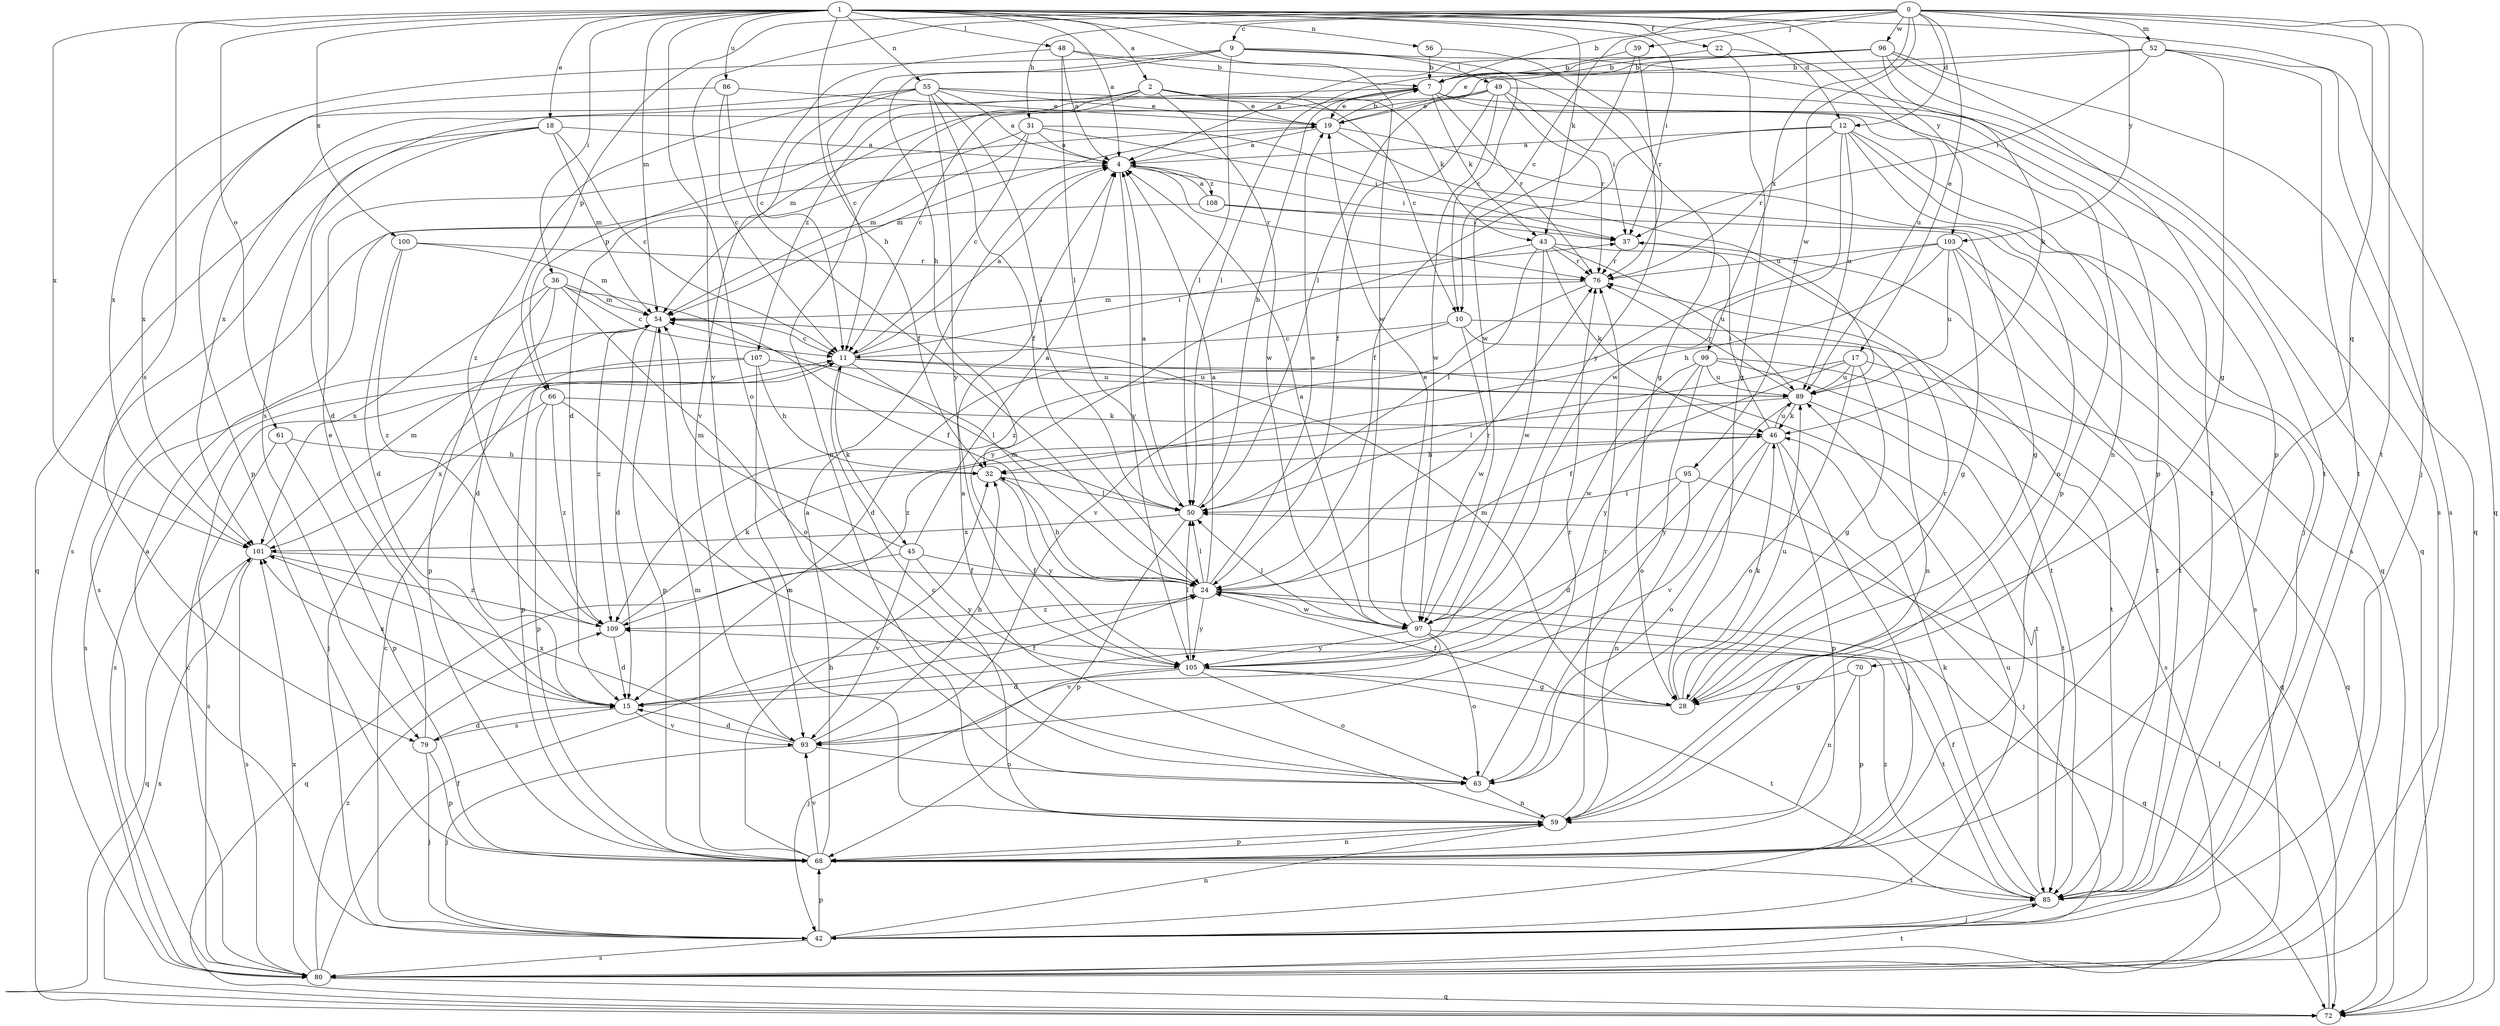 strict digraph  {
0;
1;
2;
4;
7;
9;
10;
11;
12;
15;
17;
18;
19;
22;
24;
28;
31;
32;
36;
37;
39;
42;
43;
45;
46;
48;
49;
50;
52;
54;
55;
56;
59;
61;
63;
66;
68;
70;
72;
76;
79;
80;
85;
86;
89;
93;
95;
96;
97;
99;
100;
101;
103;
105;
107;
108;
109;
0 -> 7  [label=b];
0 -> 9  [label=c];
0 -> 10  [label=c];
0 -> 12  [label=d];
0 -> 17  [label=e];
0 -> 31  [label=h];
0 -> 39  [label=j];
0 -> 42  [label=j];
0 -> 52  [label=m];
0 -> 66  [label=p];
0 -> 70  [label=q];
0 -> 85  [label=t];
0 -> 93  [label=v];
0 -> 95  [label=w];
0 -> 96  [label=w];
0 -> 99  [label=x];
0 -> 103  [label=y];
1 -> 2  [label=a];
1 -> 4  [label=a];
1 -> 12  [label=d];
1 -> 18  [label=e];
1 -> 22  [label=f];
1 -> 32  [label=h];
1 -> 36  [label=i];
1 -> 37  [label=i];
1 -> 43  [label=k];
1 -> 48  [label=l];
1 -> 54  [label=m];
1 -> 55  [label=n];
1 -> 56  [label=n];
1 -> 61  [label=o];
1 -> 63  [label=o];
1 -> 72  [label=q];
1 -> 79  [label=s];
1 -> 86  [label=u];
1 -> 97  [label=w];
1 -> 100  [label=x];
1 -> 101  [label=x];
1 -> 103  [label=y];
2 -> 10  [label=c];
2 -> 19  [label=e];
2 -> 43  [label=k];
2 -> 59  [label=n];
2 -> 66  [label=p];
2 -> 97  [label=w];
2 -> 107  [label=z];
4 -> 37  [label=i];
4 -> 76  [label=r];
4 -> 105  [label=y];
4 -> 108  [label=z];
7 -> 19  [label=e];
7 -> 43  [label=k];
7 -> 54  [label=m];
7 -> 59  [label=n];
7 -> 68  [label=p];
7 -> 76  [label=r];
7 -> 79  [label=s];
9 -> 10  [label=c];
9 -> 11  [label=c];
9 -> 32  [label=h];
9 -> 49  [label=l];
9 -> 50  [label=l];
9 -> 85  [label=t];
9 -> 101  [label=x];
10 -> 11  [label=c];
10 -> 15  [label=d];
10 -> 59  [label=n];
10 -> 85  [label=t];
10 -> 97  [label=w];
11 -> 4  [label=a];
11 -> 37  [label=i];
11 -> 42  [label=j];
11 -> 45  [label=k];
11 -> 50  [label=l];
11 -> 85  [label=t];
11 -> 89  [label=u];
12 -> 4  [label=a];
12 -> 24  [label=f];
12 -> 42  [label=j];
12 -> 68  [label=p];
12 -> 72  [label=q];
12 -> 76  [label=r];
12 -> 89  [label=u];
12 -> 97  [label=w];
15 -> 24  [label=f];
15 -> 79  [label=s];
15 -> 93  [label=v];
15 -> 101  [label=x];
17 -> 24  [label=f];
17 -> 28  [label=g];
17 -> 50  [label=l];
17 -> 63  [label=o];
17 -> 72  [label=q];
17 -> 89  [label=u];
18 -> 4  [label=a];
18 -> 11  [label=c];
18 -> 15  [label=d];
18 -> 54  [label=m];
18 -> 72  [label=q];
18 -> 80  [label=s];
19 -> 4  [label=a];
19 -> 7  [label=b];
19 -> 54  [label=m];
19 -> 59  [label=n];
19 -> 80  [label=s];
22 -> 7  [label=b];
22 -> 28  [label=g];
22 -> 89  [label=u];
24 -> 4  [label=a];
24 -> 19  [label=e];
24 -> 32  [label=h];
24 -> 50  [label=l];
24 -> 54  [label=m];
24 -> 72  [label=q];
24 -> 76  [label=r];
24 -> 97  [label=w];
24 -> 105  [label=y];
24 -> 109  [label=z];
28 -> 24  [label=f];
28 -> 46  [label=k];
28 -> 54  [label=m];
28 -> 76  [label=r];
28 -> 89  [label=u];
31 -> 4  [label=a];
31 -> 11  [label=c];
31 -> 15  [label=d];
31 -> 37  [label=i];
31 -> 54  [label=m];
31 -> 89  [label=u];
32 -> 50  [label=l];
32 -> 105  [label=y];
36 -> 11  [label=c];
36 -> 15  [label=d];
36 -> 24  [label=f];
36 -> 54  [label=m];
36 -> 63  [label=o];
36 -> 68  [label=p];
36 -> 101  [label=x];
37 -> 76  [label=r];
37 -> 85  [label=t];
39 -> 7  [label=b];
39 -> 97  [label=w];
39 -> 105  [label=y];
42 -> 4  [label=a];
42 -> 11  [label=c];
42 -> 59  [label=n];
42 -> 68  [label=p];
42 -> 80  [label=s];
42 -> 89  [label=u];
43 -> 46  [label=k];
43 -> 50  [label=l];
43 -> 76  [label=r];
43 -> 85  [label=t];
43 -> 89  [label=u];
43 -> 97  [label=w];
43 -> 105  [label=y];
45 -> 4  [label=a];
45 -> 24  [label=f];
45 -> 54  [label=m];
45 -> 72  [label=q];
45 -> 93  [label=v];
45 -> 105  [label=y];
46 -> 32  [label=h];
46 -> 37  [label=i];
46 -> 42  [label=j];
46 -> 63  [label=o];
46 -> 68  [label=p];
46 -> 89  [label=u];
46 -> 93  [label=v];
48 -> 4  [label=a];
48 -> 7  [label=b];
48 -> 11  [label=c];
48 -> 28  [label=g];
48 -> 50  [label=l];
49 -> 11  [label=c];
49 -> 19  [label=e];
49 -> 24  [label=f];
49 -> 37  [label=i];
49 -> 72  [label=q];
49 -> 76  [label=r];
49 -> 97  [label=w];
49 -> 101  [label=x];
50 -> 4  [label=a];
50 -> 7  [label=b];
50 -> 68  [label=p];
50 -> 101  [label=x];
52 -> 7  [label=b];
52 -> 28  [label=g];
52 -> 37  [label=i];
52 -> 50  [label=l];
52 -> 80  [label=s];
52 -> 85  [label=t];
54 -> 11  [label=c];
54 -> 15  [label=d];
54 -> 68  [label=p];
54 -> 80  [label=s];
54 -> 109  [label=z];
55 -> 4  [label=a];
55 -> 19  [label=e];
55 -> 24  [label=f];
55 -> 50  [label=l];
55 -> 85  [label=t];
55 -> 93  [label=v];
55 -> 101  [label=x];
55 -> 105  [label=y];
55 -> 109  [label=z];
56 -> 7  [label=b];
56 -> 76  [label=r];
59 -> 4  [label=a];
59 -> 11  [label=c];
59 -> 68  [label=p];
59 -> 76  [label=r];
61 -> 32  [label=h];
61 -> 68  [label=p];
61 -> 80  [label=s];
63 -> 59  [label=n];
63 -> 76  [label=r];
66 -> 46  [label=k];
66 -> 63  [label=o];
66 -> 68  [label=p];
66 -> 101  [label=x];
66 -> 109  [label=z];
68 -> 4  [label=a];
68 -> 32  [label=h];
68 -> 54  [label=m];
68 -> 59  [label=n];
68 -> 85  [label=t];
68 -> 93  [label=v];
70 -> 28  [label=g];
70 -> 59  [label=n];
70 -> 68  [label=p];
72 -> 50  [label=l];
72 -> 101  [label=x];
76 -> 54  [label=m];
76 -> 93  [label=v];
79 -> 15  [label=d];
79 -> 19  [label=e];
79 -> 42  [label=j];
79 -> 68  [label=p];
80 -> 11  [label=c];
80 -> 24  [label=f];
80 -> 72  [label=q];
80 -> 85  [label=t];
80 -> 101  [label=x];
80 -> 109  [label=z];
85 -> 24  [label=f];
85 -> 42  [label=j];
85 -> 46  [label=k];
85 -> 109  [label=z];
86 -> 11  [label=c];
86 -> 19  [label=e];
86 -> 24  [label=f];
86 -> 68  [label=p];
89 -> 46  [label=k];
89 -> 76  [label=r];
89 -> 85  [label=t];
89 -> 105  [label=y];
89 -> 109  [label=z];
93 -> 15  [label=d];
93 -> 32  [label=h];
93 -> 42  [label=j];
93 -> 63  [label=o];
93 -> 101  [label=x];
95 -> 15  [label=d];
95 -> 42  [label=j];
95 -> 50  [label=l];
95 -> 59  [label=n];
96 -> 4  [label=a];
96 -> 7  [label=b];
96 -> 19  [label=e];
96 -> 46  [label=k];
96 -> 50  [label=l];
96 -> 68  [label=p];
96 -> 72  [label=q];
96 -> 80  [label=s];
97 -> 4  [label=a];
97 -> 19  [label=e];
97 -> 50  [label=l];
97 -> 63  [label=o];
97 -> 85  [label=t];
97 -> 93  [label=v];
97 -> 105  [label=y];
99 -> 63  [label=o];
99 -> 72  [label=q];
99 -> 80  [label=s];
99 -> 89  [label=u];
99 -> 97  [label=w];
99 -> 105  [label=y];
100 -> 15  [label=d];
100 -> 54  [label=m];
100 -> 76  [label=r];
100 -> 109  [label=z];
101 -> 24  [label=f];
101 -> 54  [label=m];
101 -> 72  [label=q];
101 -> 80  [label=s];
101 -> 109  [label=z];
103 -> 28  [label=g];
103 -> 32  [label=h];
103 -> 76  [label=r];
103 -> 80  [label=s];
103 -> 85  [label=t];
103 -> 89  [label=u];
103 -> 109  [label=z];
105 -> 15  [label=d];
105 -> 28  [label=g];
105 -> 42  [label=j];
105 -> 50  [label=l];
105 -> 63  [label=o];
105 -> 85  [label=t];
107 -> 32  [label=h];
107 -> 59  [label=n];
107 -> 68  [label=p];
107 -> 80  [label=s];
107 -> 89  [label=u];
108 -> 4  [label=a];
108 -> 28  [label=g];
108 -> 37  [label=i];
108 -> 80  [label=s];
109 -> 15  [label=d];
109 -> 46  [label=k];
}
